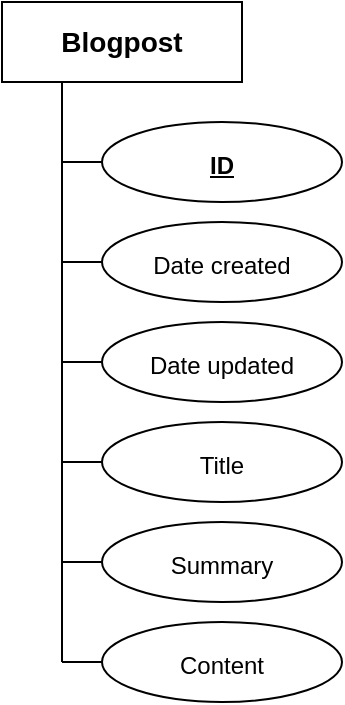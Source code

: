 <mxfile version="15.8.9" type="device" pages="4"><diagram id="x4GuqqDc7oI0LZkVYH62" name="Blog DB ER"><mxGraphModel dx="1024" dy="476" grid="1" gridSize="10" guides="1" tooltips="1" connect="1" arrows="1" fold="1" page="1" pageScale="1" pageWidth="827" pageHeight="1169" math="0" shadow="0"><root><mxCell id="pZsNYkmZ_PcbYoPSXcPi-0"/><mxCell id="pZsNYkmZ_PcbYoPSXcPi-1" parent="pZsNYkmZ_PcbYoPSXcPi-0"/><mxCell id="ytTK7KuXJu-h9WojIJFO-8" value="" style="group" parent="pZsNYkmZ_PcbYoPSXcPi-1" vertex="1" connectable="0"><mxGeometry x="80" y="80" width="170" height="350" as="geometry"/></mxCell><mxCell id="ytTK7KuXJu-h9WojIJFO-0" value="&lt;font style=&quot;font-size: 12px&quot;&gt;Title&lt;/font&gt;" style="ellipse;whiteSpace=wrap;html=1;fontSize=16;fontColor=default;strokeColor=default;fillColor=default;container=0;" parent="ytTK7KuXJu-h9WojIJFO-8" vertex="1"><mxGeometry x="50" y="210" width="120" height="40" as="geometry"/></mxCell><mxCell id="ytTK7KuXJu-h9WojIJFO-1" value="&lt;font style=&quot;font-size: 12px&quot;&gt;Summary&lt;/font&gt;" style="ellipse;whiteSpace=wrap;html=1;fontSize=16;fontColor=default;strokeColor=default;fillColor=default;container=0;" parent="ytTK7KuXJu-h9WojIJFO-8" vertex="1"><mxGeometry x="50" y="260" width="120" height="40" as="geometry"/></mxCell><mxCell id="ytTK7KuXJu-h9WojIJFO-2" value="" style="endArrow=none;html=1;rounded=0;labelBackgroundColor=default;fontSize=12;fontColor=default;strokeColor=default;entryX=0;entryY=0.5;entryDx=0;entryDy=0;fillColor=default;" parent="ytTK7KuXJu-h9WojIJFO-8" target="ytTK7KuXJu-h9WojIJFO-0" edge="1"><mxGeometry width="50" height="50" relative="1" as="geometry"><mxPoint x="30" y="230" as="sourcePoint"/><mxPoint x="-20" y="110" as="targetPoint"/></mxGeometry></mxCell><mxCell id="ytTK7KuXJu-h9WojIJFO-3" value="" style="endArrow=none;html=1;rounded=0;labelBackgroundColor=default;fontSize=12;fontColor=default;strokeColor=default;entryX=0;entryY=0.5;entryDx=0;entryDy=0;fillColor=default;" parent="ytTK7KuXJu-h9WojIJFO-8" target="ytTK7KuXJu-h9WojIJFO-1" edge="1"><mxGeometry width="50" height="50" relative="1" as="geometry"><mxPoint x="30" y="280" as="sourcePoint"/><mxPoint x="-20" y="160" as="targetPoint"/></mxGeometry></mxCell><mxCell id="ytTK7KuXJu-h9WojIJFO-4" value="&lt;font style=&quot;font-size: 12px&quot;&gt;Content&lt;/font&gt;" style="ellipse;whiteSpace=wrap;html=1;fontSize=16;fontColor=default;strokeColor=default;fillColor=default;container=0;" parent="ytTK7KuXJu-h9WojIJFO-8" vertex="1"><mxGeometry x="50" y="310" width="120" height="40" as="geometry"/></mxCell><mxCell id="ytTK7KuXJu-h9WojIJFO-6" value="" style="endArrow=none;html=1;rounded=0;labelBackgroundColor=default;fontSize=12;fontColor=default;strokeColor=default;entryX=0;entryY=0.5;entryDx=0;entryDy=0;fillColor=default;" parent="ytTK7KuXJu-h9WojIJFO-8" target="ytTK7KuXJu-h9WojIJFO-4" edge="1"><mxGeometry width="50" height="50" relative="1" as="geometry"><mxPoint x="30" y="330" as="sourcePoint"/><mxPoint x="-20" y="210" as="targetPoint"/></mxGeometry></mxCell><mxCell id="igLBXNnKWf52x_2J5BBK-0" value="&lt;font size=&quot;1&quot;&gt;&lt;b style=&quot;font-size: 14px&quot;&gt;Blogpost&lt;/b&gt;&lt;/font&gt;" style="rounded=0;whiteSpace=wrap;html=1;fillColor=default;strokeColor=default;fontColor=default;container=0;" parent="ytTK7KuXJu-h9WojIJFO-8" vertex="1"><mxGeometry width="120" height="40" as="geometry"/></mxCell><mxCell id="YvBtIHs-Fo7TlxsMxVJi-0" value="&lt;font style=&quot;font-size: 12px&quot;&gt;&lt;u&gt;&lt;b&gt;ID&lt;/b&gt;&lt;/u&gt;&lt;/font&gt;" style="ellipse;whiteSpace=wrap;html=1;fontSize=16;fontColor=default;strokeColor=default;fillColor=default;container=0;" parent="ytTK7KuXJu-h9WojIJFO-8" vertex="1"><mxGeometry x="50" y="60" width="120" height="40" as="geometry"/></mxCell><mxCell id="YvBtIHs-Fo7TlxsMxVJi-1" value="&lt;span style=&quot;font-size: 12px&quot;&gt;Date created&lt;/span&gt;" style="ellipse;whiteSpace=wrap;html=1;fontSize=16;fontColor=default;strokeColor=default;fillColor=default;container=0;" parent="ytTK7KuXJu-h9WojIJFO-8" vertex="1"><mxGeometry x="50" y="110" width="120" height="40" as="geometry"/></mxCell><mxCell id="YvBtIHs-Fo7TlxsMxVJi-2" value="&lt;font style=&quot;font-size: 12px&quot;&gt;Date updated&lt;/font&gt;" style="ellipse;whiteSpace=wrap;html=1;fontSize=16;fontColor=default;strokeColor=default;fillColor=default;container=0;" parent="ytTK7KuXJu-h9WojIJFO-8" vertex="1"><mxGeometry x="50" y="160" width="120" height="40" as="geometry"/></mxCell><mxCell id="We-EWGfhAt2ToEwjkolQ-0" value="" style="endArrow=none;html=1;rounded=0;fontSize=12;fontColor=default;strokeColor=default;labelBackgroundColor=default;entryX=0.25;entryY=1;entryDx=0;entryDy=0;fillColor=default;" parent="ytTK7KuXJu-h9WojIJFO-8" target="igLBXNnKWf52x_2J5BBK-0" edge="1"><mxGeometry width="50" height="50" relative="1" as="geometry"><mxPoint x="30" y="330" as="sourcePoint"/><mxPoint x="360" y="160" as="targetPoint"/></mxGeometry></mxCell><mxCell id="We-EWGfhAt2ToEwjkolQ-1" value="" style="endArrow=none;html=1;rounded=0;labelBackgroundColor=default;fontSize=12;fontColor=default;strokeColor=default;entryX=0;entryY=0.5;entryDx=0;entryDy=0;fillColor=default;" parent="ytTK7KuXJu-h9WojIJFO-8" target="YvBtIHs-Fo7TlxsMxVJi-0" edge="1"><mxGeometry width="50" height="50" relative="1" as="geometry"><mxPoint x="30" y="80" as="sourcePoint"/><mxPoint x="360" y="160" as="targetPoint"/></mxGeometry></mxCell><mxCell id="We-EWGfhAt2ToEwjkolQ-2" value="" style="endArrow=none;html=1;rounded=0;labelBackgroundColor=default;fontSize=12;fontColor=default;strokeColor=default;entryX=0;entryY=0.5;entryDx=0;entryDy=0;fillColor=default;" parent="ytTK7KuXJu-h9WojIJFO-8" target="YvBtIHs-Fo7TlxsMxVJi-1" edge="1"><mxGeometry width="50" height="50" relative="1" as="geometry"><mxPoint x="30" y="130" as="sourcePoint"/><mxPoint x="60" y="90" as="targetPoint"/></mxGeometry></mxCell><mxCell id="We-EWGfhAt2ToEwjkolQ-3" value="" style="endArrow=none;html=1;rounded=0;labelBackgroundColor=default;fontSize=12;fontColor=default;strokeColor=default;entryX=0;entryY=0.5;entryDx=0;entryDy=0;fillColor=default;" parent="ytTK7KuXJu-h9WojIJFO-8" target="YvBtIHs-Fo7TlxsMxVJi-2" edge="1"><mxGeometry width="50" height="50" relative="1" as="geometry"><mxPoint x="30" y="180" as="sourcePoint"/><mxPoint x="60" y="140" as="targetPoint"/></mxGeometry></mxCell></root></mxGraphModel></diagram><diagram id="CeWcpNKXF6h2OZ5WzniS" name="Blog DB conceptual"><mxGraphModel dx="1024" dy="476" grid="1" gridSize="10" guides="1" tooltips="1" connect="1" arrows="1" fold="1" page="1" pageScale="1" pageWidth="827" pageHeight="1169" math="0" shadow="0"><root><mxCell id="7PNIYqr2xph-YgvaoxNT-0"/><mxCell id="7PNIYqr2xph-YgvaoxNT-1" parent="7PNIYqr2xph-YgvaoxNT-0"/><mxCell id="WYlsnCfpAY-m3VCShfiU-0" value="" style="group" vertex="1" connectable="0" parent="7PNIYqr2xph-YgvaoxNT-1"><mxGeometry x="80" y="80" width="180" height="120" as="geometry"/></mxCell><mxCell id="Z5MW19Mrba3n4Y4GfAqO-0" value="" style="rounded=0;whiteSpace=wrap;html=1;container=0;" parent="WYlsnCfpAY-m3VCShfiU-0" vertex="1"><mxGeometry width="180" height="120" as="geometry"/></mxCell><mxCell id="c4Asy6NcVnQRghLlBbM_-0" value="Blogpost" style="shape=table;startSize=30;container=1;collapsible=1;childLayout=tableLayout;fixedRows=1;rowLines=0;fontStyle=1;align=center;resizeLast=1;fillColor=#CCCCCC;fontSize=14;fontColor=#333333;strokeColor=#666666;" parent="WYlsnCfpAY-m3VCShfiU-0" vertex="1"><mxGeometry width="180" height="120" as="geometry"/></mxCell><mxCell id="c4Asy6NcVnQRghLlBbM_-1" value="" style="shape=partialRectangle;collapsible=0;dropTarget=0;pointerEvents=0;fillColor=none;top=0;left=0;bottom=1;right=0;points=[[0,0.5],[1,0.5]];portConstraint=eastwest;" parent="c4Asy6NcVnQRghLlBbM_-0" vertex="1"><mxGeometry y="30" width="180" height="30" as="geometry"/></mxCell><mxCell id="c4Asy6NcVnQRghLlBbM_-2" value="" style="shape=partialRectangle;connectable=0;fillColor=none;top=0;left=0;bottom=0;right=0;fontStyle=1;overflow=hidden;container=0;" parent="c4Asy6NcVnQRghLlBbM_-1" vertex="1"><mxGeometry width="30" height="30" as="geometry"><mxRectangle width="30" height="30" as="alternateBounds"/></mxGeometry></mxCell><mxCell id="c4Asy6NcVnQRghLlBbM_-3" value="" style="shape=partialRectangle;connectable=0;fillColor=none;top=0;left=0;bottom=0;right=0;align=left;spacingLeft=6;fontStyle=5;overflow=hidden;fontColor=default;container=0;" parent="c4Asy6NcVnQRghLlBbM_-1" vertex="1"><mxGeometry x="30" width="150" height="30" as="geometry"><mxRectangle width="150" height="30" as="alternateBounds"/></mxGeometry></mxCell><mxCell id="c4Asy6NcVnQRghLlBbM_-4" value="" style="shape=partialRectangle;collapsible=0;dropTarget=0;pointerEvents=0;fillColor=none;top=0;left=0;bottom=0;right=0;points=[[0,0.5],[1,0.5]];portConstraint=eastwest;" parent="c4Asy6NcVnQRghLlBbM_-0" vertex="1"><mxGeometry y="60" width="180" height="30" as="geometry"/></mxCell><mxCell id="c4Asy6NcVnQRghLlBbM_-5" value="" style="shape=partialRectangle;connectable=0;fillColor=none;top=0;left=0;bottom=0;right=0;editable=1;overflow=hidden;container=0;" parent="c4Asy6NcVnQRghLlBbM_-4" vertex="1"><mxGeometry width="30" height="30" as="geometry"><mxRectangle width="30" height="30" as="alternateBounds"/></mxGeometry></mxCell><mxCell id="c4Asy6NcVnQRghLlBbM_-6" value="" style="shape=partialRectangle;connectable=0;fillColor=none;top=0;left=0;bottom=0;right=0;align=left;spacingLeft=6;overflow=hidden;fontColor=default;container=0;" parent="c4Asy6NcVnQRghLlBbM_-4" vertex="1"><mxGeometry x="30" width="150" height="30" as="geometry"><mxRectangle width="150" height="30" as="alternateBounds"/></mxGeometry></mxCell><mxCell id="c4Asy6NcVnQRghLlBbM_-7" value="" style="shape=partialRectangle;collapsible=0;dropTarget=0;pointerEvents=0;fillColor=none;top=0;left=0;bottom=0;right=0;points=[[0,0.5],[1,0.5]];portConstraint=eastwest;" parent="c4Asy6NcVnQRghLlBbM_-0" vertex="1"><mxGeometry y="90" width="180" height="30" as="geometry"/></mxCell><mxCell id="c4Asy6NcVnQRghLlBbM_-8" value="" style="shape=partialRectangle;connectable=0;fillColor=none;top=0;left=0;bottom=0;right=0;editable=1;overflow=hidden;container=0;" parent="c4Asy6NcVnQRghLlBbM_-7" vertex="1"><mxGeometry width="30" height="30" as="geometry"><mxRectangle width="30" height="30" as="alternateBounds"/></mxGeometry></mxCell><mxCell id="c4Asy6NcVnQRghLlBbM_-9" value="" style="shape=partialRectangle;connectable=0;fillColor=none;top=0;left=0;bottom=0;right=0;align=left;spacingLeft=6;overflow=hidden;container=0;" parent="c4Asy6NcVnQRghLlBbM_-7" vertex="1"><mxGeometry x="30" width="150" height="30" as="geometry"><mxRectangle width="150" height="30" as="alternateBounds"/></mxGeometry></mxCell></root></mxGraphModel></diagram><diagram name="Blog DB logical" id="E_xGNSjIcSTTOVs2EJFF"><mxGraphModel dx="1024" dy="476" grid="1" gridSize="10" guides="1" tooltips="1" connect="1" arrows="1" fold="1" page="1" pageScale="1" pageWidth="827" pageHeight="1169" math="0" shadow="0"><root><mxCell id="FgqHxKIjGWH9L-FrvWGn-0"/><mxCell id="FgqHxKIjGWH9L-FrvWGn-1" parent="FgqHxKIjGWH9L-FrvWGn-0"/><mxCell id="0bh0sLV7lcdQoYmh1TGZ-0" value="" style="group" vertex="1" connectable="0" parent="FgqHxKIjGWH9L-FrvWGn-1"><mxGeometry x="80" y="80" width="180" height="210" as="geometry"/></mxCell><mxCell id="RYMz2ZHhRjD21xS10nxt-0" value="" style="rounded=0;whiteSpace=wrap;html=1;container=0;" parent="0bh0sLV7lcdQoYmh1TGZ-0" vertex="1"><mxGeometry width="180" height="210" as="geometry"/></mxCell><mxCell id="FgqHxKIjGWH9L-FrvWGn-2" value="Blogpost" style="shape=table;startSize=30;container=1;collapsible=1;childLayout=tableLayout;fixedRows=1;rowLines=0;fontStyle=1;align=center;resizeLast=1;fillColor=#CCCCCC;fontSize=14;fontColor=#333333;strokeColor=#666666;" parent="0bh0sLV7lcdQoYmh1TGZ-0" vertex="1"><mxGeometry width="180" height="210" as="geometry"/></mxCell><mxCell id="FgqHxKIjGWH9L-FrvWGn-3" value="" style="shape=partialRectangle;collapsible=0;dropTarget=0;pointerEvents=0;fillColor=none;top=0;left=0;bottom=1;right=0;points=[[0,0.5],[1,0.5]];portConstraint=eastwest;" parent="FgqHxKIjGWH9L-FrvWGn-2" vertex="1"><mxGeometry y="30" width="180" height="30" as="geometry"/></mxCell><mxCell id="FgqHxKIjGWH9L-FrvWGn-4" value="PK" style="shape=partialRectangle;connectable=0;fillColor=none;top=0;left=0;bottom=0;right=0;fontStyle=1;overflow=hidden;container=0;" parent="FgqHxKIjGWH9L-FrvWGn-3" vertex="1"><mxGeometry width="30" height="30" as="geometry"><mxRectangle width="30" height="30" as="alternateBounds"/></mxGeometry></mxCell><mxCell id="FgqHxKIjGWH9L-FrvWGn-5" value="ID" style="shape=partialRectangle;connectable=0;fillColor=none;top=0;left=0;bottom=0;right=0;align=left;spacingLeft=6;fontStyle=5;overflow=hidden;fontColor=default;container=0;" parent="FgqHxKIjGWH9L-FrvWGn-3" vertex="1"><mxGeometry x="30" width="150" height="30" as="geometry"><mxRectangle width="150" height="30" as="alternateBounds"/></mxGeometry></mxCell><mxCell id="FgqHxKIjGWH9L-FrvWGn-6" value="" style="shape=partialRectangle;collapsible=0;dropTarget=0;pointerEvents=0;fillColor=none;top=0;left=0;bottom=0;right=0;points=[[0,0.5],[1,0.5]];portConstraint=eastwest;" parent="FgqHxKIjGWH9L-FrvWGn-2" vertex="1"><mxGeometry y="60" width="180" height="30" as="geometry"/></mxCell><mxCell id="FgqHxKIjGWH9L-FrvWGn-7" value="" style="shape=partialRectangle;connectable=0;fillColor=none;top=0;left=0;bottom=0;right=0;editable=1;overflow=hidden;container=0;" parent="FgqHxKIjGWH9L-FrvWGn-6" vertex="1"><mxGeometry width="30" height="30" as="geometry"><mxRectangle width="30" height="30" as="alternateBounds"/></mxGeometry></mxCell><mxCell id="FgqHxKIjGWH9L-FrvWGn-8" value="Date created" style="shape=partialRectangle;connectable=0;fillColor=none;top=0;left=0;bottom=0;right=0;align=left;spacingLeft=6;overflow=hidden;fontColor=default;container=0;" parent="FgqHxKIjGWH9L-FrvWGn-6" vertex="1"><mxGeometry x="30" width="150" height="30" as="geometry"><mxRectangle width="150" height="30" as="alternateBounds"/></mxGeometry></mxCell><mxCell id="3Pc9MCDodw1AmqqE7vhw-3" value="" style="shape=partialRectangle;collapsible=0;dropTarget=0;pointerEvents=0;fillColor=none;top=0;left=0;bottom=0;right=0;points=[[0,0.5],[1,0.5]];portConstraint=eastwest;" parent="FgqHxKIjGWH9L-FrvWGn-2" vertex="1"><mxGeometry y="90" width="180" height="30" as="geometry"/></mxCell><mxCell id="3Pc9MCDodw1AmqqE7vhw-4" value="" style="shape=partialRectangle;connectable=0;fillColor=none;top=0;left=0;bottom=0;right=0;editable=1;overflow=hidden;container=0;" parent="3Pc9MCDodw1AmqqE7vhw-3" vertex="1"><mxGeometry width="30" height="30" as="geometry"><mxRectangle width="30" height="30" as="alternateBounds"/></mxGeometry></mxCell><mxCell id="3Pc9MCDodw1AmqqE7vhw-5" value="Date updated" style="shape=partialRectangle;connectable=0;fillColor=none;top=0;left=0;bottom=0;right=0;align=left;spacingLeft=6;overflow=hidden;container=0;" parent="3Pc9MCDodw1AmqqE7vhw-3" vertex="1"><mxGeometry x="30" width="150" height="30" as="geometry"><mxRectangle width="150" height="30" as="alternateBounds"/></mxGeometry></mxCell><mxCell id="3Pc9MCDodw1AmqqE7vhw-0" value="" style="shape=partialRectangle;collapsible=0;dropTarget=0;pointerEvents=0;fillColor=none;top=0;left=0;bottom=0;right=0;points=[[0,0.5],[1,0.5]];portConstraint=eastwest;" parent="FgqHxKIjGWH9L-FrvWGn-2" vertex="1"><mxGeometry y="120" width="180" height="30" as="geometry"/></mxCell><mxCell id="3Pc9MCDodw1AmqqE7vhw-1" value="" style="shape=partialRectangle;connectable=0;fillColor=none;top=0;left=0;bottom=0;right=0;editable=1;overflow=hidden;container=0;" parent="3Pc9MCDodw1AmqqE7vhw-0" vertex="1"><mxGeometry width="30" height="30" as="geometry"><mxRectangle width="30" height="30" as="alternateBounds"/></mxGeometry></mxCell><mxCell id="3Pc9MCDodw1AmqqE7vhw-2" value="Title" style="shape=partialRectangle;connectable=0;fillColor=none;top=0;left=0;bottom=0;right=0;align=left;spacingLeft=6;overflow=hidden;container=0;" parent="3Pc9MCDodw1AmqqE7vhw-0" vertex="1"><mxGeometry x="30" width="150" height="30" as="geometry"><mxRectangle width="150" height="30" as="alternateBounds"/></mxGeometry></mxCell><mxCell id="zd94t2b6KuWqu4ieEDUD-1" value="" style="shape=partialRectangle;collapsible=0;dropTarget=0;pointerEvents=0;fillColor=none;top=0;left=0;bottom=0;right=0;points=[[0,0.5],[1,0.5]];portConstraint=eastwest;" parent="FgqHxKIjGWH9L-FrvWGn-2" vertex="1"><mxGeometry y="150" width="180" height="30" as="geometry"/></mxCell><mxCell id="zd94t2b6KuWqu4ieEDUD-2" value="" style="shape=partialRectangle;connectable=0;fillColor=none;top=0;left=0;bottom=0;right=0;editable=1;overflow=hidden;container=0;" parent="zd94t2b6KuWqu4ieEDUD-1" vertex="1"><mxGeometry width="30" height="30" as="geometry"><mxRectangle width="30" height="30" as="alternateBounds"/></mxGeometry></mxCell><mxCell id="zd94t2b6KuWqu4ieEDUD-3" value="Summary" style="shape=partialRectangle;connectable=0;fillColor=none;top=0;left=0;bottom=0;right=0;align=left;spacingLeft=6;overflow=hidden;container=0;" parent="zd94t2b6KuWqu4ieEDUD-1" vertex="1"><mxGeometry x="30" width="150" height="30" as="geometry"><mxRectangle width="150" height="30" as="alternateBounds"/></mxGeometry></mxCell><mxCell id="FgqHxKIjGWH9L-FrvWGn-9" value="" style="shape=partialRectangle;collapsible=0;dropTarget=0;pointerEvents=0;fillColor=none;top=0;left=0;bottom=0;right=0;points=[[0,0.5],[1,0.5]];portConstraint=eastwest;" parent="FgqHxKIjGWH9L-FrvWGn-2" vertex="1"><mxGeometry y="180" width="180" height="30" as="geometry"/></mxCell><mxCell id="FgqHxKIjGWH9L-FrvWGn-10" value="" style="shape=partialRectangle;connectable=0;fillColor=none;top=0;left=0;bottom=0;right=0;editable=1;overflow=hidden;container=0;" parent="FgqHxKIjGWH9L-FrvWGn-9" vertex="1"><mxGeometry width="30" height="30" as="geometry"><mxRectangle width="30" height="30" as="alternateBounds"/></mxGeometry></mxCell><mxCell id="FgqHxKIjGWH9L-FrvWGn-11" value="Content" style="shape=partialRectangle;connectable=0;fillColor=none;top=0;left=0;bottom=0;right=0;align=left;spacingLeft=6;overflow=hidden;fontColor=default;container=0;" parent="FgqHxKIjGWH9L-FrvWGn-9" vertex="1"><mxGeometry x="30" width="150" height="30" as="geometry"><mxRectangle width="150" height="30" as="alternateBounds"/></mxGeometry></mxCell></root></mxGraphModel></diagram><diagram name="Blog DB physical" id="HP8qrG-FR1WA1y0nKiu0"><mxGraphModel dx="1024" dy="476" grid="1" gridSize="10" guides="1" tooltips="1" connect="1" arrows="1" fold="1" page="1" pageScale="1" pageWidth="827" pageHeight="1169" math="0" shadow="0"><root><mxCell id="yWsZ19JllDpJ8ymRXozJ-0"/><mxCell id="yWsZ19JllDpJ8ymRXozJ-1" parent="yWsZ19JllDpJ8ymRXozJ-0"/><mxCell id="Mvc_qodElu7Feu_KUGVe-0" value="" style="group" vertex="1" connectable="0" parent="yWsZ19JllDpJ8ymRXozJ-1"><mxGeometry x="80" y="80" width="180" height="210" as="geometry"/></mxCell><mxCell id="ev7os0-p-1chnf5Dxv2T-0" value="" style="rounded=0;whiteSpace=wrap;html=1;container=0;" parent="Mvc_qodElu7Feu_KUGVe-0" vertex="1"><mxGeometry width="180" height="210" as="geometry"/></mxCell><mxCell id="Gj0f_9IO3b58mcG36DT4-0" value="Blogpost" style="shape=table;startSize=30;container=1;collapsible=1;childLayout=tableLayout;fixedRows=1;rowLines=0;fontStyle=1;align=center;resizeLast=1;fillColor=#CCCCCC;fontSize=14;fontColor=#333333;strokeColor=#666666;" parent="Mvc_qodElu7Feu_KUGVe-0" vertex="1"><mxGeometry width="180" height="210" as="geometry"/></mxCell><mxCell id="Gj0f_9IO3b58mcG36DT4-1" value="" style="shape=partialRectangle;collapsible=0;dropTarget=0;pointerEvents=0;fillColor=none;top=0;left=0;bottom=1;right=0;points=[[0,0.5],[1,0.5]];portConstraint=eastwest;" parent="Gj0f_9IO3b58mcG36DT4-0" vertex="1"><mxGeometry y="30" width="180" height="30" as="geometry"/></mxCell><mxCell id="Gj0f_9IO3b58mcG36DT4-2" value="PK" style="shape=partialRectangle;connectable=0;fillColor=none;top=0;left=0;bottom=0;right=0;fontStyle=1;overflow=hidden;container=0;" parent="Gj0f_9IO3b58mcG36DT4-1" vertex="1"><mxGeometry width="30" height="30" as="geometry"><mxRectangle width="30" height="30" as="alternateBounds"/></mxGeometry></mxCell><mxCell id="Gj0f_9IO3b58mcG36DT4-3" value="id: integer" style="shape=partialRectangle;connectable=0;fillColor=none;top=0;left=0;bottom=0;right=0;align=left;spacingLeft=6;fontStyle=5;overflow=hidden;fontColor=default;container=0;" parent="Gj0f_9IO3b58mcG36DT4-1" vertex="1"><mxGeometry x="30" width="150" height="30" as="geometry"><mxRectangle width="150" height="30" as="alternateBounds"/></mxGeometry></mxCell><mxCell id="Gj0f_9IO3b58mcG36DT4-4" value="" style="shape=partialRectangle;collapsible=0;dropTarget=0;pointerEvents=0;fillColor=none;top=0;left=0;bottom=0;right=0;points=[[0,0.5],[1,0.5]];portConstraint=eastwest;" parent="Gj0f_9IO3b58mcG36DT4-0" vertex="1"><mxGeometry y="60" width="180" height="30" as="geometry"/></mxCell><mxCell id="Gj0f_9IO3b58mcG36DT4-5" value="" style="shape=partialRectangle;connectable=0;fillColor=none;top=0;left=0;bottom=0;right=0;editable=1;overflow=hidden;container=0;" parent="Gj0f_9IO3b58mcG36DT4-4" vertex="1"><mxGeometry width="30" height="30" as="geometry"><mxRectangle width="30" height="30" as="alternateBounds"/></mxGeometry></mxCell><mxCell id="Gj0f_9IO3b58mcG36DT4-6" value="created: datetime" style="shape=partialRectangle;connectable=0;fillColor=none;top=0;left=0;bottom=0;right=0;align=left;spacingLeft=6;overflow=hidden;fontColor=default;container=0;" parent="Gj0f_9IO3b58mcG36DT4-4" vertex="1"><mxGeometry x="30" width="150" height="30" as="geometry"><mxRectangle width="150" height="30" as="alternateBounds"/></mxGeometry></mxCell><mxCell id="Gj0f_9IO3b58mcG36DT4-7" value="" style="shape=partialRectangle;collapsible=0;dropTarget=0;pointerEvents=0;fillColor=none;top=0;left=0;bottom=0;right=0;points=[[0,0.5],[1,0.5]];portConstraint=eastwest;" parent="Gj0f_9IO3b58mcG36DT4-0" vertex="1"><mxGeometry y="90" width="180" height="30" as="geometry"/></mxCell><mxCell id="Gj0f_9IO3b58mcG36DT4-8" value="" style="shape=partialRectangle;connectable=0;fillColor=none;top=0;left=0;bottom=0;right=0;editable=1;overflow=hidden;container=0;" parent="Gj0f_9IO3b58mcG36DT4-7" vertex="1"><mxGeometry width="30" height="30" as="geometry"><mxRectangle width="30" height="30" as="alternateBounds"/></mxGeometry></mxCell><mxCell id="Gj0f_9IO3b58mcG36DT4-9" value="updated: datetime" style="shape=partialRectangle;connectable=0;fillColor=none;top=0;left=0;bottom=0;right=0;align=left;spacingLeft=6;overflow=hidden;container=0;" parent="Gj0f_9IO3b58mcG36DT4-7" vertex="1"><mxGeometry x="30" width="150" height="30" as="geometry"><mxRectangle width="150" height="30" as="alternateBounds"/></mxGeometry></mxCell><mxCell id="Gj0f_9IO3b58mcG36DT4-10" value="" style="shape=partialRectangle;collapsible=0;dropTarget=0;pointerEvents=0;fillColor=none;top=0;left=0;bottom=0;right=0;points=[[0,0.5],[1,0.5]];portConstraint=eastwest;" parent="Gj0f_9IO3b58mcG36DT4-0" vertex="1"><mxGeometry y="120" width="180" height="30" as="geometry"/></mxCell><mxCell id="Gj0f_9IO3b58mcG36DT4-11" value="" style="shape=partialRectangle;connectable=0;fillColor=none;top=0;left=0;bottom=0;right=0;editable=1;overflow=hidden;container=0;" parent="Gj0f_9IO3b58mcG36DT4-10" vertex="1"><mxGeometry width="30" height="30" as="geometry"><mxRectangle width="30" height="30" as="alternateBounds"/></mxGeometry></mxCell><mxCell id="Gj0f_9IO3b58mcG36DT4-12" value="title: varchar" style="shape=partialRectangle;connectable=0;fillColor=none;top=0;left=0;bottom=0;right=0;align=left;spacingLeft=6;overflow=hidden;container=0;" parent="Gj0f_9IO3b58mcG36DT4-10" vertex="1"><mxGeometry x="30" width="150" height="30" as="geometry"><mxRectangle width="150" height="30" as="alternateBounds"/></mxGeometry></mxCell><mxCell id="Gj0f_9IO3b58mcG36DT4-13" value="" style="shape=partialRectangle;collapsible=0;dropTarget=0;pointerEvents=0;fillColor=none;top=0;left=0;bottom=0;right=0;points=[[0,0.5],[1,0.5]];portConstraint=eastwest;" parent="Gj0f_9IO3b58mcG36DT4-0" vertex="1"><mxGeometry y="150" width="180" height="30" as="geometry"/></mxCell><mxCell id="Gj0f_9IO3b58mcG36DT4-14" value="" style="shape=partialRectangle;connectable=0;fillColor=none;top=0;left=0;bottom=0;right=0;editable=1;overflow=hidden;container=0;" parent="Gj0f_9IO3b58mcG36DT4-13" vertex="1"><mxGeometry width="30" height="30" as="geometry"><mxRectangle width="30" height="30" as="alternateBounds"/></mxGeometry></mxCell><mxCell id="Gj0f_9IO3b58mcG36DT4-15" value="summary: varchar" style="shape=partialRectangle;connectable=0;fillColor=none;top=0;left=0;bottom=0;right=0;align=left;spacingLeft=6;overflow=hidden;container=0;" parent="Gj0f_9IO3b58mcG36DT4-13" vertex="1"><mxGeometry x="30" width="150" height="30" as="geometry"><mxRectangle width="150" height="30" as="alternateBounds"/></mxGeometry></mxCell><mxCell id="Gj0f_9IO3b58mcG36DT4-16" value="" style="shape=partialRectangle;collapsible=0;dropTarget=0;pointerEvents=0;fillColor=none;top=0;left=0;bottom=0;right=0;points=[[0,0.5],[1,0.5]];portConstraint=eastwest;" parent="Gj0f_9IO3b58mcG36DT4-0" vertex="1"><mxGeometry y="180" width="180" height="30" as="geometry"/></mxCell><mxCell id="Gj0f_9IO3b58mcG36DT4-17" value="" style="shape=partialRectangle;connectable=0;fillColor=none;top=0;left=0;bottom=0;right=0;editable=1;overflow=hidden;container=0;" parent="Gj0f_9IO3b58mcG36DT4-16" vertex="1"><mxGeometry width="30" height="30" as="geometry"><mxRectangle width="30" height="30" as="alternateBounds"/></mxGeometry></mxCell><mxCell id="Gj0f_9IO3b58mcG36DT4-18" value="content: varchar" style="shape=partialRectangle;connectable=0;fillColor=none;top=0;left=0;bottom=0;right=0;align=left;spacingLeft=6;overflow=hidden;fontColor=default;container=0;" parent="Gj0f_9IO3b58mcG36DT4-16" vertex="1"><mxGeometry x="30" width="150" height="30" as="geometry"><mxRectangle width="150" height="30" as="alternateBounds"/></mxGeometry></mxCell></root></mxGraphModel></diagram></mxfile>